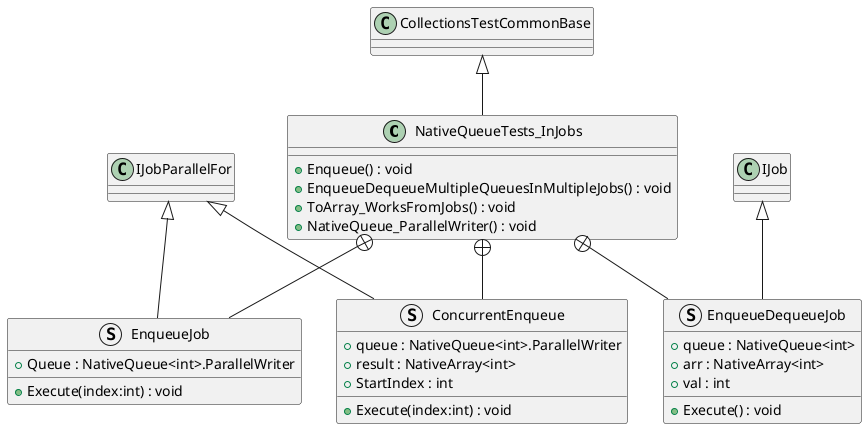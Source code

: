 @startuml
class NativeQueueTests_InJobs {
    + Enqueue() : void
    + EnqueueDequeueMultipleQueuesInMultipleJobs() : void
    + ToArray_WorksFromJobs() : void
    + NativeQueue_ParallelWriter() : void
}
struct ConcurrentEnqueue {
    + queue : NativeQueue<int>.ParallelWriter
    + result : NativeArray<int>
    + StartIndex : int
    + Execute(index:int) : void
}
struct EnqueueDequeueJob {
    + queue : NativeQueue<int>
    + arr : NativeArray<int>
    + val : int
    + Execute() : void
}
struct EnqueueJob {
    + Queue : NativeQueue<int>.ParallelWriter
    + Execute(index:int) : void
}
CollectionsTestCommonBase <|-- NativeQueueTests_InJobs
NativeQueueTests_InJobs +-- ConcurrentEnqueue
IJobParallelFor <|-- ConcurrentEnqueue
NativeQueueTests_InJobs +-- EnqueueDequeueJob
IJob <|-- EnqueueDequeueJob
NativeQueueTests_InJobs +-- EnqueueJob
IJobParallelFor <|-- EnqueueJob
@enduml
